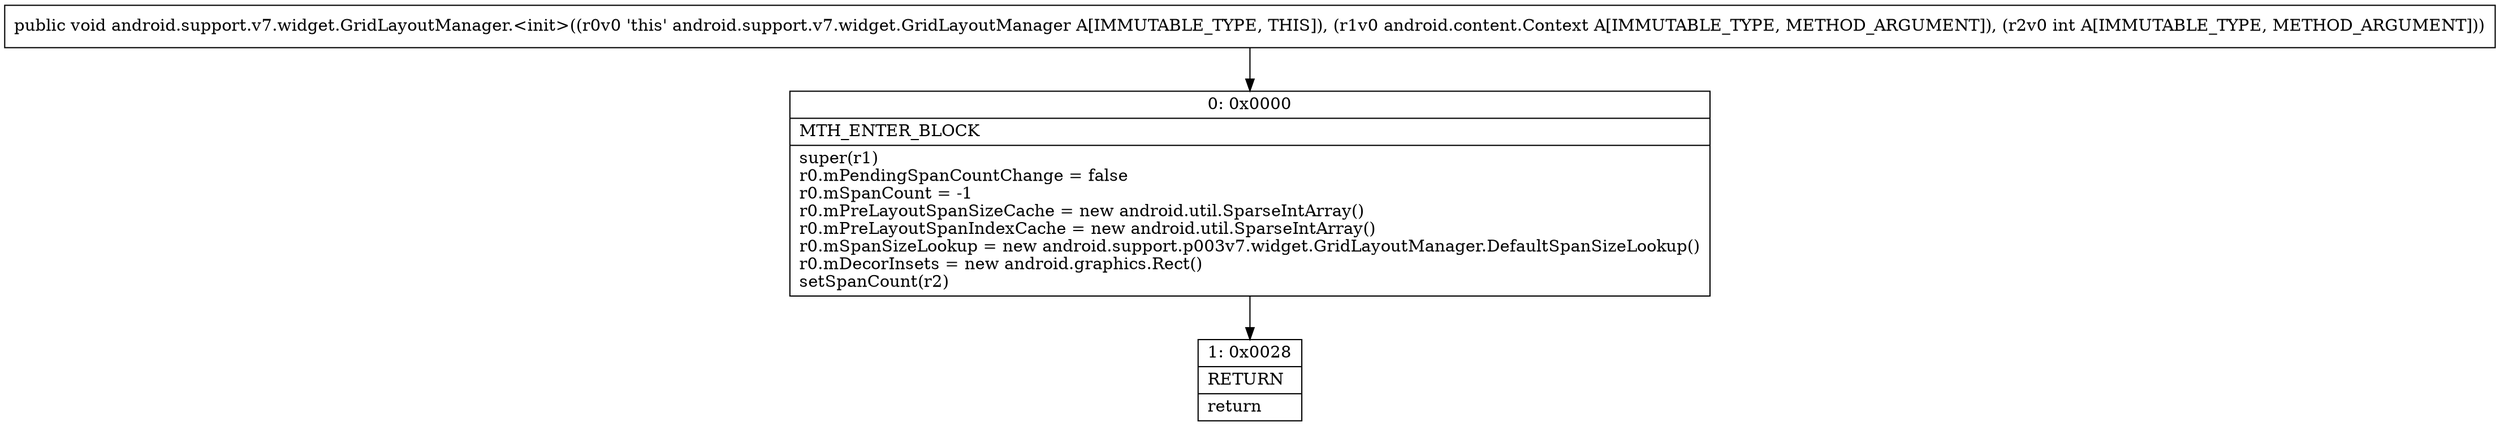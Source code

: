 digraph "CFG forandroid.support.v7.widget.GridLayoutManager.\<init\>(Landroid\/content\/Context;I)V" {
Node_0 [shape=record,label="{0\:\ 0x0000|MTH_ENTER_BLOCK\l|super(r1)\lr0.mPendingSpanCountChange = false\lr0.mSpanCount = \-1\lr0.mPreLayoutSpanSizeCache = new android.util.SparseIntArray()\lr0.mPreLayoutSpanIndexCache = new android.util.SparseIntArray()\lr0.mSpanSizeLookup = new android.support.p003v7.widget.GridLayoutManager.DefaultSpanSizeLookup()\lr0.mDecorInsets = new android.graphics.Rect()\lsetSpanCount(r2)\l}"];
Node_1 [shape=record,label="{1\:\ 0x0028|RETURN\l|return\l}"];
MethodNode[shape=record,label="{public void android.support.v7.widget.GridLayoutManager.\<init\>((r0v0 'this' android.support.v7.widget.GridLayoutManager A[IMMUTABLE_TYPE, THIS]), (r1v0 android.content.Context A[IMMUTABLE_TYPE, METHOD_ARGUMENT]), (r2v0 int A[IMMUTABLE_TYPE, METHOD_ARGUMENT])) }"];
MethodNode -> Node_0;
Node_0 -> Node_1;
}

